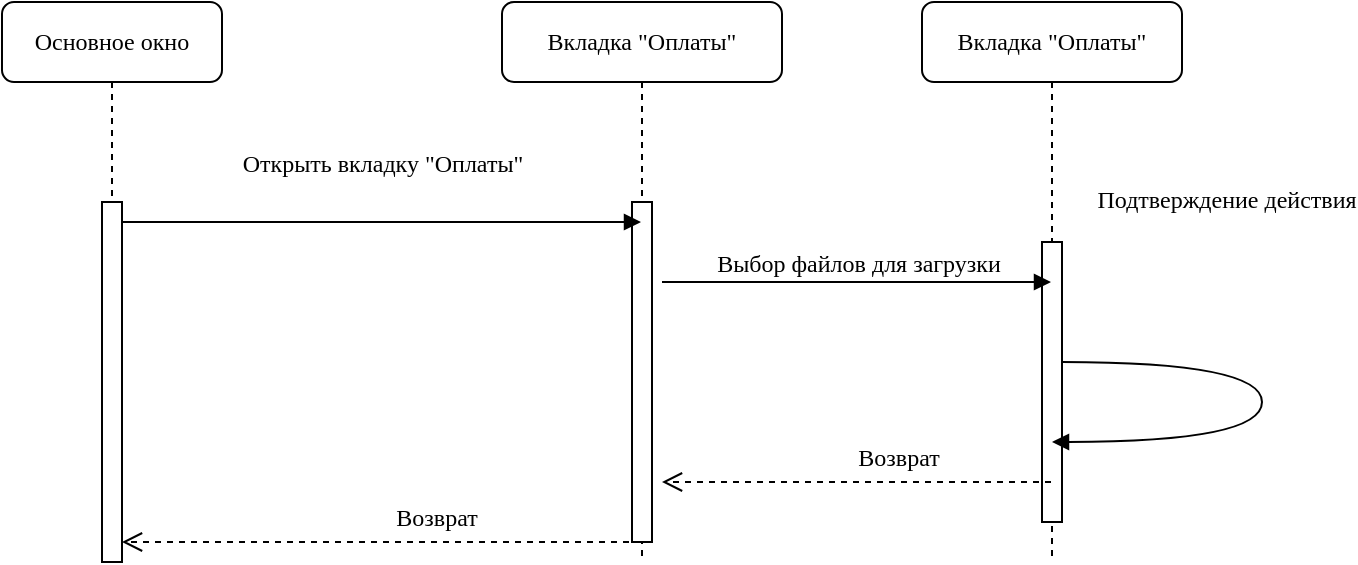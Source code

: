 <mxfile version="23.1.5" type="device">
  <diagram name="Page-1" id="13e1069c-82ec-6db2-03f1-153e76fe0fe0">
    <mxGraphModel dx="1178" dy="790" grid="1" gridSize="10" guides="1" tooltips="1" connect="1" arrows="1" fold="1" page="1" pageScale="1" pageWidth="1100" pageHeight="850" background="none" math="0" shadow="0">
      <root>
        <mxCell id="0" />
        <mxCell id="1" parent="0" />
        <mxCell id="op0lxmQw7sveor1kVEQ--1" value="Вкладка &quot;Оплаты&quot;" style="shape=umlLifeline;perimeter=lifelinePerimeter;whiteSpace=wrap;html=1;container=1;collapsible=0;recursiveResize=0;outlineConnect=0;rounded=1;shadow=0;comic=0;labelBackgroundColor=none;strokeWidth=1;fontFamily=Verdana;fontSize=12;align=center;" parent="1" vertex="1">
          <mxGeometry x="370" y="110" width="140" height="280" as="geometry" />
        </mxCell>
        <mxCell id="op0lxmQw7sveor1kVEQ--2" value="" style="html=1;points=[];perimeter=orthogonalPerimeter;rounded=0;shadow=0;comic=0;labelBackgroundColor=none;strokeWidth=1;fontFamily=Verdana;fontSize=12;align=center;" parent="op0lxmQw7sveor1kVEQ--1" vertex="1">
          <mxGeometry x="65" y="100" width="10" height="170" as="geometry" />
        </mxCell>
        <mxCell id="op0lxmQw7sveor1kVEQ--3" value="Вкладка &quot;Оплаты&quot;" style="shape=umlLifeline;perimeter=lifelinePerimeter;whiteSpace=wrap;html=1;container=1;collapsible=0;recursiveResize=0;outlineConnect=0;rounded=1;shadow=0;comic=0;labelBackgroundColor=none;strokeWidth=1;fontFamily=Verdana;fontSize=12;align=center;" parent="1" vertex="1">
          <mxGeometry x="580" y="110" width="130" height="280" as="geometry" />
        </mxCell>
        <mxCell id="op0lxmQw7sveor1kVEQ--4" value="" style="html=1;points=[];perimeter=orthogonalPerimeter;rounded=0;shadow=0;comic=0;labelBackgroundColor=none;strokeWidth=1;fontFamily=Verdana;fontSize=12;align=center;" parent="op0lxmQw7sveor1kVEQ--3" vertex="1">
          <mxGeometry x="60" y="120" width="10" height="140" as="geometry" />
        </mxCell>
        <mxCell id="op0lxmQw7sveor1kVEQ--11" value="&lt;div&gt;Подтверждение действия&lt;/div&gt;" style="html=1;verticalAlign=bottom;endArrow=block;labelBackgroundColor=none;fontFamily=Verdana;fontSize=12;elbow=vertical;edgeStyle=orthogonalEdgeStyle;curved=1;exitX=1;exitY=0.429;exitDx=0;exitDy=0;exitPerimeter=0;" parent="op0lxmQw7sveor1kVEQ--3" target="op0lxmQw7sveor1kVEQ--3" edge="1" source="op0lxmQw7sveor1kVEQ--4">
          <mxGeometry x="-0.236" y="42" relative="1" as="geometry">
            <mxPoint x="80" y="180" as="sourcePoint" />
            <mxPoint x="410" y="240" as="targetPoint" />
            <Array as="points">
              <mxPoint x="170" y="180" />
              <mxPoint x="170" y="220" />
            </Array>
            <mxPoint x="-12" y="-30" as="offset" />
          </mxGeometry>
        </mxCell>
        <mxCell id="op0lxmQw7sveor1kVEQ--5" value="Основное окно " style="shape=umlLifeline;perimeter=lifelinePerimeter;whiteSpace=wrap;html=1;container=1;collapsible=0;recursiveResize=0;outlineConnect=0;rounded=1;shadow=0;comic=0;labelBackgroundColor=none;strokeWidth=1;fontFamily=Verdana;fontSize=12;align=center;" parent="1" vertex="1">
          <mxGeometry x="120" y="110" width="110" height="280" as="geometry" />
        </mxCell>
        <mxCell id="op0lxmQw7sveor1kVEQ--6" value="" style="html=1;points=[];perimeter=orthogonalPerimeter;rounded=0;shadow=0;comic=0;labelBackgroundColor=none;strokeWidth=1;fontFamily=Verdana;fontSize=12;align=center;" parent="op0lxmQw7sveor1kVEQ--5" vertex="1">
          <mxGeometry x="50" y="100" width="10" height="180" as="geometry" />
        </mxCell>
        <mxCell id="op0lxmQw7sveor1kVEQ--7" value="Открыть вкладку &quot;Оплаты&quot;" style="html=1;verticalAlign=bottom;endArrow=block;labelBackgroundColor=none;fontFamily=Verdana;fontSize=12;edgeStyle=elbowEdgeStyle;elbow=vertical;" parent="1" target="op0lxmQw7sveor1kVEQ--1" edge="1">
          <mxGeometry x="0.002" y="20" relative="1" as="geometry">
            <mxPoint x="180" y="220" as="sourcePoint" />
            <mxPoint x="315" y="220" as="targetPoint" />
            <Array as="points">
              <mxPoint x="250" y="220" />
            </Array>
            <mxPoint as="offset" />
          </mxGeometry>
        </mxCell>
        <mxCell id="op0lxmQw7sveor1kVEQ--8" value="Возврат" style="html=1;verticalAlign=bottom;endArrow=open;dashed=1;endSize=8;labelBackgroundColor=none;fontFamily=Verdana;fontSize=12;" parent="1" source="op0lxmQw7sveor1kVEQ--1" edge="1">
          <mxGeometry x="-0.197" y="-3" relative="1" as="geometry">
            <mxPoint x="180" y="380.0" as="targetPoint" />
            <mxPoint x="400" y="380" as="sourcePoint" />
            <Array as="points" />
            <mxPoint x="1" as="offset" />
          </mxGeometry>
        </mxCell>
        <mxCell id="op0lxmQw7sveor1kVEQ--9" value="Возврат" style="html=1;verticalAlign=bottom;endArrow=open;dashed=1;endSize=8;labelBackgroundColor=none;fontFamily=Verdana;fontSize=12;" parent="1" source="op0lxmQw7sveor1kVEQ--3" edge="1">
          <mxGeometry x="-0.197" y="-3" relative="1" as="geometry">
            <mxPoint x="450" y="350" as="targetPoint" />
            <mxPoint x="620" y="350" as="sourcePoint" />
            <Array as="points" />
            <mxPoint x="1" as="offset" />
          </mxGeometry>
        </mxCell>
        <mxCell id="op0lxmQw7sveor1kVEQ--10" value="Выбор файлов для загрузки" style="html=1;verticalAlign=bottom;endArrow=block;labelBackgroundColor=none;fontFamily=Verdana;fontSize=12;edgeStyle=elbowEdgeStyle;elbow=vertical;" parent="1" target="op0lxmQw7sveor1kVEQ--3" edge="1">
          <mxGeometry relative="1" as="geometry">
            <mxPoint x="450" y="250" as="sourcePoint" />
            <Array as="points" />
            <mxPoint x="615" y="249.5" as="targetPoint" />
          </mxGeometry>
        </mxCell>
      </root>
    </mxGraphModel>
  </diagram>
</mxfile>
